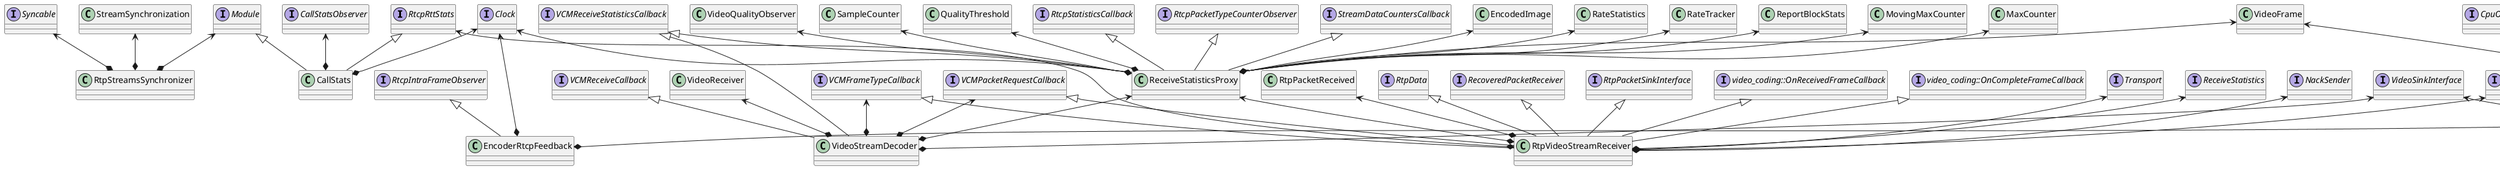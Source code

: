@startuml video

interface RtcpRttStats
interface Module
class CallStats
interface CallStatsObserver
interface Clock
interface ProcessThread

RtcpRttStats <|-- CallStats
Module <|-- CallStats
CallStatsObserver <--* CallStats
Clock <--* CallStats

interface RtcpIntraFrameObserver
class EncoderRtcpFeedback
interface VideoStreamEncoderInterface

RtcpIntraFrameObserver <|-- EncoderRtcpFeedback
VideoStreamEncoderInterface <--* EncoderRtcpFeedback
Clock <--* EncoderRtcpFeedback

class VideoFrame
interface CpuOveruseMetricsObserver
class OveruseFrameDetector
interface AdaptationObserverInterface
class ProcessingUsage

CpuOveruseMetricsObserver <--* OveruseFrameDetector
AdaptationObserverInterface <--* OveruseFrameDetector
VideoFrame <--* OveruseFrameDetector
ProcessingUsage <--* OveruseFrameDetector

class QualityThreshold
class ReceiveStatisticsProxy
interface VCMReceiveStatisticsCallback
interface RtcpStatisticsCallback
interface RtcpPacketTypeCounterObserver
interface StreamDataCountersCallback
class EncodedImage
class RateStatistics
class RateTracker
class ReportBlockStats
class MovingMaxCounter
class MaxCounter
class VideoQualityObserver

QualityThreshold <--* ReceiveStatisticsProxy
VCMReceiveStatisticsCallback <|-- ReceiveStatisticsProxy
RtcpStatisticsCallback <|-- ReceiveStatisticsProxy
RtcpPacketTypeCounterObserver <|-- ReceiveStatisticsProxy
StreamDataCountersCallback <|-- ReceiveStatisticsProxy
Clock <--* ReceiveStatisticsProxy
VideoFrame <--* ReceiveStatisticsProxy
EncodedImage <--* ReceiveStatisticsProxy
RateStatistics <--* ReceiveStatisticsProxy
RateTracker <--* ReceiveStatisticsProxy
SampleCounter <--* ReceiveStatisticsProxy
ReportBlockStats <--* ReceiveStatisticsProxy
MovingMaxCounter <--* ReceiveStatisticsProxy
MaxCounter <--* ReceiveStatisticsProxy
VideoQualityObserver <--* ReceiveStatisticsProxy

class RtpStreamsSynchronizer
interface Syncable
class StreamSynchronization

Module <--* RtpStreamsSynchronizer
Syncable <--* RtpStreamsSynchronizer
StreamSynchronization <--* RtpStreamsSynchronizer

class RtpVideoStreamReceiver
interface RtpData
interface RecoveredPacketReceiver
interface RtpPacketSinkInterface
interface VCMFrameTypeCallback
interface VCMPacketRequestCallback
interface video_coding::OnReceivedFrameCallback
interface video_coding::OnCompleteFrameCallback
interface Transport
interface RtcpRttStats
class PacketRouter
interface ReceiveStatistics
interface NackSender
interface KeyFrameRequestSender
class RtpPacketReceived

RtpData <|-- RtpVideoStreamReceiver
RecoveredPacketReceiver <|-- RtpVideoStreamReceiver
RtpPacketSinkInterface <|-- RtpVideoStreamReceiver
VCMFrameTypeCallback <|-- RtpVideoStreamReceiver
VCMPacketRequestCallback <|-- RtpVideoStreamReceiver
video_coding::OnReceivedFrameCallback <|-- RtpVideoStreamReceiver
video_coding::OnCompleteFrameCallback <|-- RtpVideoStreamReceiver
Transport <--* RtpVideoStreamReceiver
RtcpRttStats <--* RtpVideoStreamReceiver
ReceiveStatistics <--* RtpVideoStreamReceiver
ReceiveStatisticsProxy <--* RtpVideoStreamReceiver
NackSender <--* RtpVideoStreamReceiver
KeyFrameRequestSender <--* RtpVideoStreamReceiver
RtpPacketReceived <--* RtpVideoStreamReceiver

class VideoStreamEncoder
interface EncodedImageCallback
interface VideoStreamEncoderObserver
interface VideoSinkInterface
interface EncoderSink
interface VideoBitrateAllocationObserver

VideoStreamEncoderInterface <|-- VideoStreamEncoder
EncodedImageCallback <|-- VideoStreamEncoder
AdaptationObserverInterface <|-- VideoStreamEncoder
VideoStreamEncoderObserver <--* VideoStreamEncoder
VideoSinkInterface <--* VideoStreamEncoder
OveruseFrameDetector <--* VideoStreamEncoder
EncoderSink <--* VideoStreamEncoder
VideoBitrateAllocationObserver <--* VideoStreamEncoder

class VideoStreamDecoder
interface VCMReceiveCallback
class VideoReceiver

VCMReceiveCallback <|-- VideoStreamDecoder
VCMReceiveStatisticsCallback <|-- VideoStreamDecoder

VideoReceiver <--* VideoStreamDecoder
VCMFrameTypeCallback <--* VideoStreamDecoder
VCMPacketRequestCallback <--* VideoStreamDecoder
ReceiveStatisticsProxy <--* VideoStreamDecoder
VideoSinkInterface <--* VideoStreamDecoder


class VideoSendStreamImpl
interface BitrateAllocatorObserver
interface OverheadObserver
interface VCMProtectionCallback
interface PacketFeedbackObserver
interface VideoBitrateAllocationObserver
class SendStatisticsProxy
interface RtpTransportControllerSendInterface
interface BitrateAllocatorInterface
class SendDelayStats
interface RtcpBandwidthObserver
interface RtpVideoSenderInterface

BitrateAllocatorObserver <|-- VideoSendStreamImpl
OverheadObserver <|-- VideoSendStreamImpl
VCMProtectionCallback <|-- VideoSendStreamImpl
PacketFeedbackObserver <|-- VideoSendStreamImpl
VideoBitrateAllocationObserver <|-- VideoSendStreamImpl
SendStatisticsProxy <--* VideoSendStreamImpl
RtpTransportControllerSendInterface <--* VideoSendStreamImpl
BitrateAllocatorInterface <--* VideoSendStreamImpl
SendDelayStats <--* VideoSendStreamImpl
VideoStreamEncoderInterface <--* VideoSendStreamImpl
RtcpBandwidthObserver <--* VideoSendStreamImpl
RtpVideoSenderInterface <--* VideoSendStreamImpl

interface SendPacketObserver
class SendDelayStats

SendPacketObserver <|-- SendDelayStats

@enduml